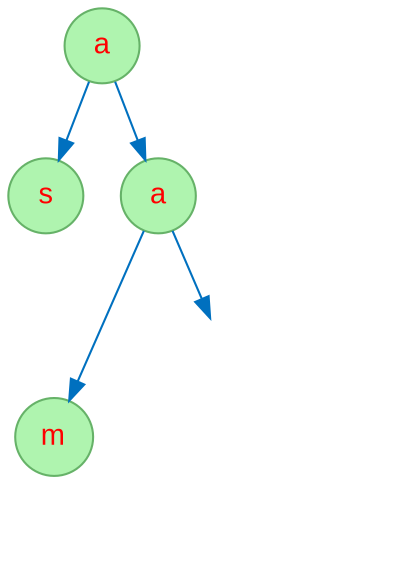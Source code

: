 digraph "Seq-amas" {
node [fontname="Arial", fontcolor=red, shape=circle, style=filled, color="#66B268", fillcolor="#AFF4AF" ];
edge [color = "#0070BF"];
1225358173 [label="a"];
1225358173 -> 1848402763;
1848402763 [label="s"];
1225358173 -> 1587487668;
1587487668 [label="a"];
1587487668 -> 1199823423;
1199823423 [label="m"];
l1587487668 [style=invis];
1587487668 -> l1587487668;
}
